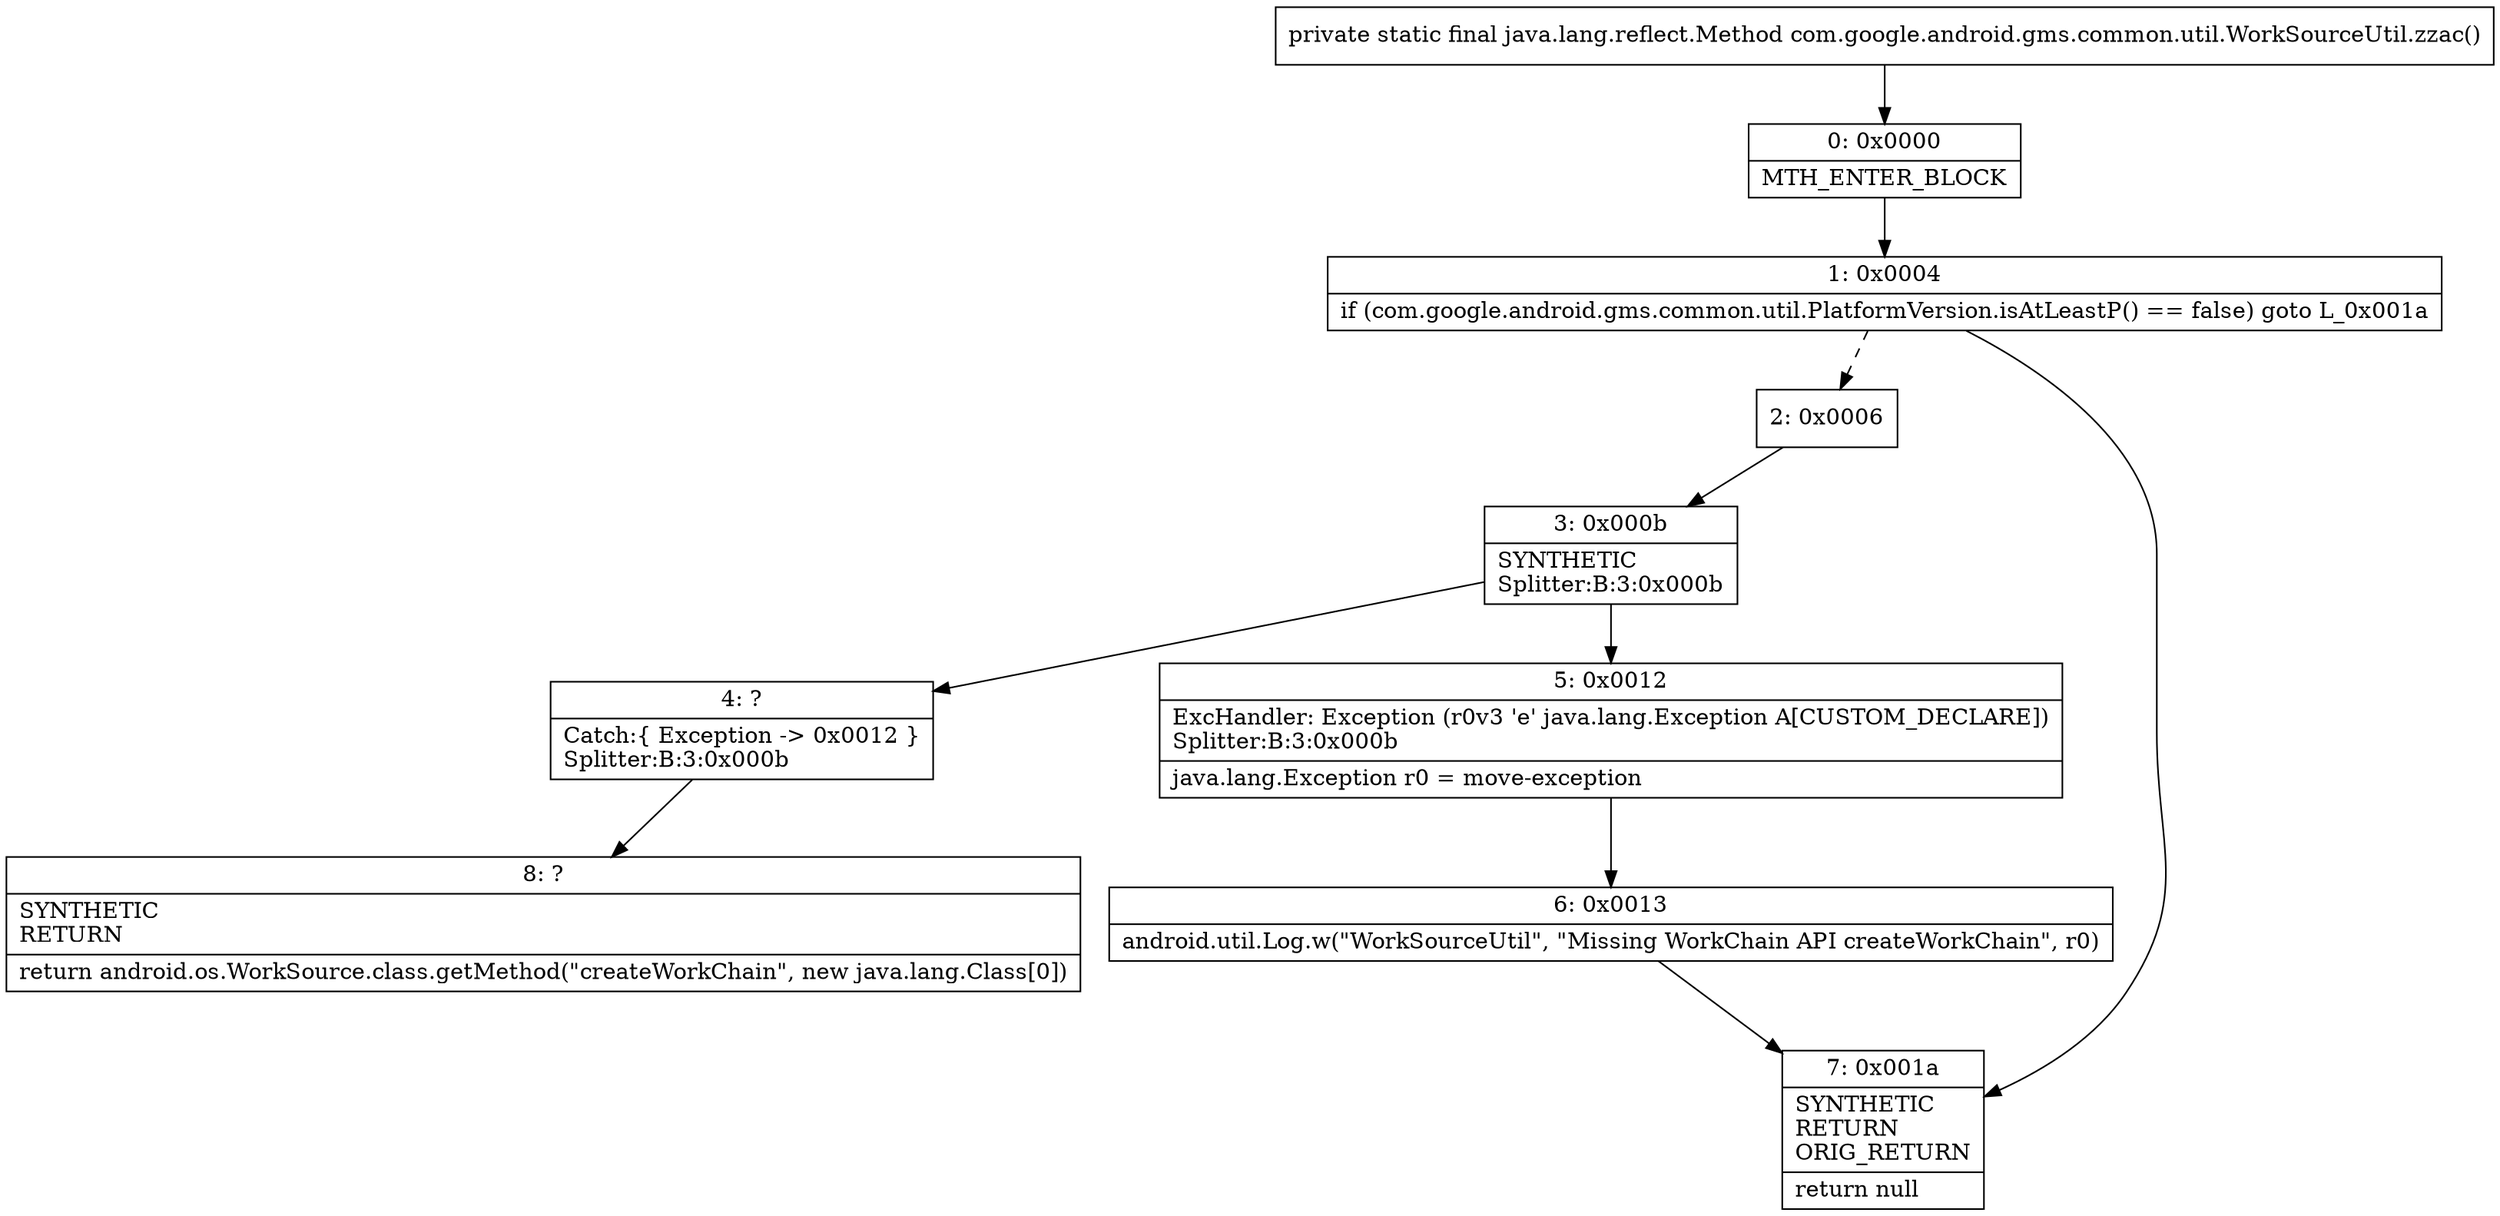 digraph "CFG forcom.google.android.gms.common.util.WorkSourceUtil.zzac()Ljava\/lang\/reflect\/Method;" {
Node_0 [shape=record,label="{0\:\ 0x0000|MTH_ENTER_BLOCK\l}"];
Node_1 [shape=record,label="{1\:\ 0x0004|if (com.google.android.gms.common.util.PlatformVersion.isAtLeastP() == false) goto L_0x001a\l}"];
Node_2 [shape=record,label="{2\:\ 0x0006}"];
Node_3 [shape=record,label="{3\:\ 0x000b|SYNTHETIC\lSplitter:B:3:0x000b\l}"];
Node_4 [shape=record,label="{4\:\ ?|Catch:\{ Exception \-\> 0x0012 \}\lSplitter:B:3:0x000b\l}"];
Node_5 [shape=record,label="{5\:\ 0x0012|ExcHandler: Exception (r0v3 'e' java.lang.Exception A[CUSTOM_DECLARE])\lSplitter:B:3:0x000b\l|java.lang.Exception r0 = move\-exception\l}"];
Node_6 [shape=record,label="{6\:\ 0x0013|android.util.Log.w(\"WorkSourceUtil\", \"Missing WorkChain API createWorkChain\", r0)\l}"];
Node_7 [shape=record,label="{7\:\ 0x001a|SYNTHETIC\lRETURN\lORIG_RETURN\l|return null\l}"];
Node_8 [shape=record,label="{8\:\ ?|SYNTHETIC\lRETURN\l|return android.os.WorkSource.class.getMethod(\"createWorkChain\", new java.lang.Class[0])\l}"];
MethodNode[shape=record,label="{private static final java.lang.reflect.Method com.google.android.gms.common.util.WorkSourceUtil.zzac() }"];
MethodNode -> Node_0;
Node_0 -> Node_1;
Node_1 -> Node_2[style=dashed];
Node_1 -> Node_7;
Node_2 -> Node_3;
Node_3 -> Node_4;
Node_3 -> Node_5;
Node_4 -> Node_8;
Node_5 -> Node_6;
Node_6 -> Node_7;
}

